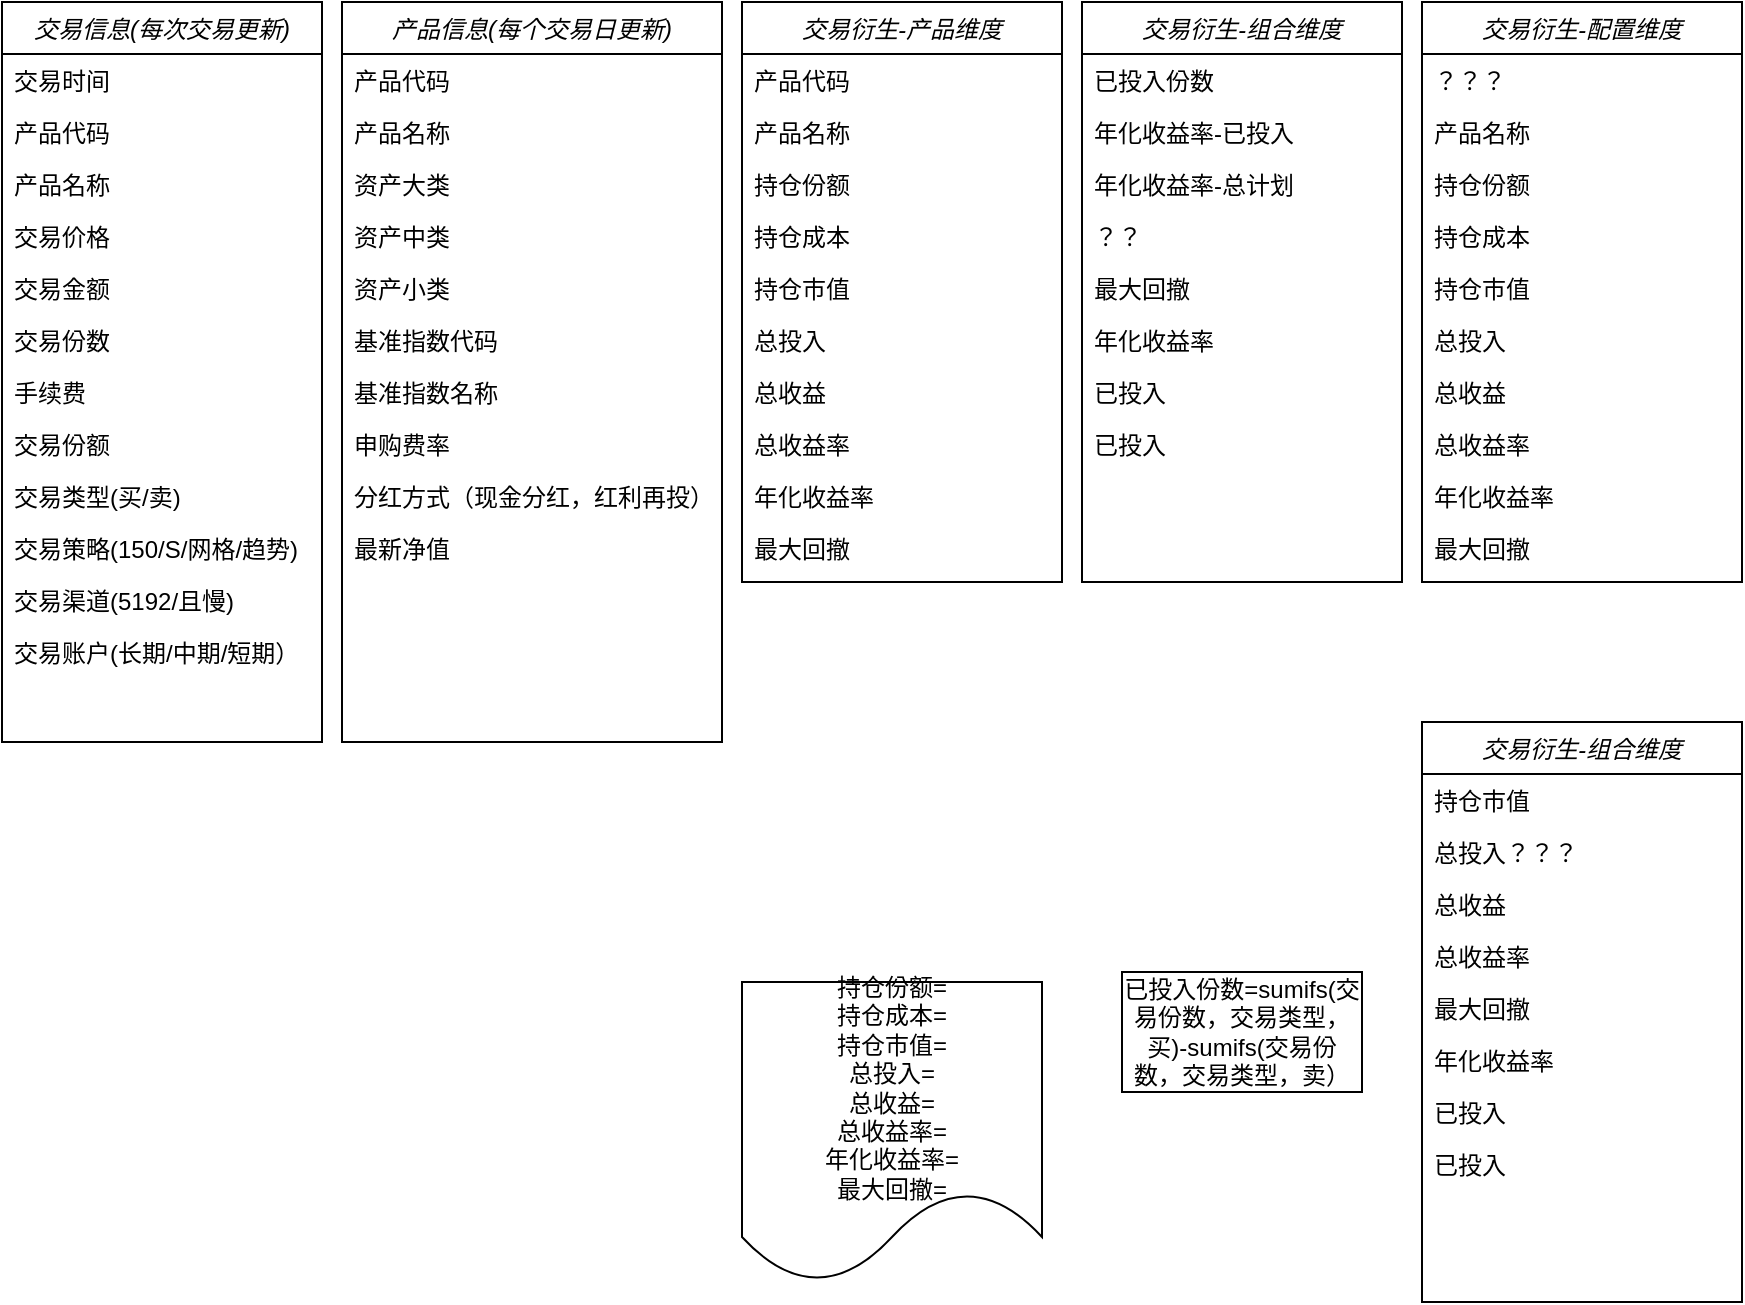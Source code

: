 <mxfile version="21.2.9" type="github">
  <diagram id="C5RBs43oDa-KdzZeNtuy" name="Page-1">
    <mxGraphModel dx="954" dy="536" grid="1" gridSize="10" guides="1" tooltips="1" connect="1" arrows="1" fold="1" page="1" pageScale="1" pageWidth="827" pageHeight="1169" math="0" shadow="0">
      <root>
        <mxCell id="WIyWlLk6GJQsqaUBKTNV-0" />
        <mxCell id="WIyWlLk6GJQsqaUBKTNV-1" parent="WIyWlLk6GJQsqaUBKTNV-0" />
        <mxCell id="zkfFHV4jXpPFQw0GAbJ--0" value="交易衍生-产品维度" style="swimlane;fontStyle=2;align=center;verticalAlign=top;childLayout=stackLayout;horizontal=1;startSize=26;horizontalStack=0;resizeParent=1;resizeLast=0;collapsible=1;marginBottom=0;rounded=0;shadow=0;strokeWidth=1;" parent="WIyWlLk6GJQsqaUBKTNV-1" vertex="1">
          <mxGeometry x="370" y="40" width="160" height="290" as="geometry">
            <mxRectangle x="220" y="120" width="160" height="26" as="alternateBounds" />
          </mxGeometry>
        </mxCell>
        <mxCell id="zkfFHV4jXpPFQw0GAbJ--1" value="产品代码" style="text;align=left;verticalAlign=top;spacingLeft=4;spacingRight=4;overflow=hidden;rotatable=0;points=[[0,0.5],[1,0.5]];portConstraint=eastwest;" parent="zkfFHV4jXpPFQw0GAbJ--0" vertex="1">
          <mxGeometry y="26" width="160" height="26" as="geometry" />
        </mxCell>
        <mxCell id="zkfFHV4jXpPFQw0GAbJ--2" value="产品名称" style="text;align=left;verticalAlign=top;spacingLeft=4;spacingRight=4;overflow=hidden;rotatable=0;points=[[0,0.5],[1,0.5]];portConstraint=eastwest;rounded=0;shadow=0;html=0;" parent="zkfFHV4jXpPFQw0GAbJ--0" vertex="1">
          <mxGeometry y="52" width="160" height="26" as="geometry" />
        </mxCell>
        <mxCell id="zkfFHV4jXpPFQw0GAbJ--3" value="持仓份额" style="text;align=left;verticalAlign=top;spacingLeft=4;spacingRight=4;overflow=hidden;rotatable=0;points=[[0,0.5],[1,0.5]];portConstraint=eastwest;rounded=0;shadow=0;html=0;" parent="zkfFHV4jXpPFQw0GAbJ--0" vertex="1">
          <mxGeometry y="78" width="160" height="26" as="geometry" />
        </mxCell>
        <mxCell id="ITmPzG-bPmOx7RCtOoDD-1" value="持仓成本" style="text;align=left;verticalAlign=top;spacingLeft=4;spacingRight=4;overflow=hidden;rotatable=0;points=[[0,0.5],[1,0.5]];portConstraint=eastwest;rounded=0;shadow=0;html=0;" vertex="1" parent="zkfFHV4jXpPFQw0GAbJ--0">
          <mxGeometry y="104" width="160" height="26" as="geometry" />
        </mxCell>
        <mxCell id="ITmPzG-bPmOx7RCtOoDD-2" value="持仓市值" style="text;align=left;verticalAlign=top;spacingLeft=4;spacingRight=4;overflow=hidden;rotatable=0;points=[[0,0.5],[1,0.5]];portConstraint=eastwest;rounded=0;shadow=0;html=0;" vertex="1" parent="zkfFHV4jXpPFQw0GAbJ--0">
          <mxGeometry y="130" width="160" height="26" as="geometry" />
        </mxCell>
        <mxCell id="ITmPzG-bPmOx7RCtOoDD-3" value="总投入" style="text;align=left;verticalAlign=top;spacingLeft=4;spacingRight=4;overflow=hidden;rotatable=0;points=[[0,0.5],[1,0.5]];portConstraint=eastwest;rounded=0;shadow=0;html=0;" vertex="1" parent="zkfFHV4jXpPFQw0GAbJ--0">
          <mxGeometry y="156" width="160" height="26" as="geometry" />
        </mxCell>
        <mxCell id="ITmPzG-bPmOx7RCtOoDD-5" value="总收益" style="text;align=left;verticalAlign=top;spacingLeft=4;spacingRight=4;overflow=hidden;rotatable=0;points=[[0,0.5],[1,0.5]];portConstraint=eastwest;rounded=0;shadow=0;html=0;" vertex="1" parent="zkfFHV4jXpPFQw0GAbJ--0">
          <mxGeometry y="182" width="160" height="26" as="geometry" />
        </mxCell>
        <mxCell id="ITmPzG-bPmOx7RCtOoDD-6" value="总收益率" style="text;align=left;verticalAlign=top;spacingLeft=4;spacingRight=4;overflow=hidden;rotatable=0;points=[[0,0.5],[1,0.5]];portConstraint=eastwest;rounded=0;shadow=0;html=0;" vertex="1" parent="zkfFHV4jXpPFQw0GAbJ--0">
          <mxGeometry y="208" width="160" height="26" as="geometry" />
        </mxCell>
        <mxCell id="ITmPzG-bPmOx7RCtOoDD-30" value="年化收益率" style="text;align=left;verticalAlign=top;spacingLeft=4;spacingRight=4;overflow=hidden;rotatable=0;points=[[0,0.5],[1,0.5]];portConstraint=eastwest;rounded=0;shadow=0;html=0;" vertex="1" parent="zkfFHV4jXpPFQw0GAbJ--0">
          <mxGeometry y="234" width="160" height="26" as="geometry" />
        </mxCell>
        <mxCell id="ITmPzG-bPmOx7RCtOoDD-31" value="最大回撤" style="text;align=left;verticalAlign=top;spacingLeft=4;spacingRight=4;overflow=hidden;rotatable=0;points=[[0,0.5],[1,0.5]];portConstraint=eastwest;rounded=0;shadow=0;html=0;" vertex="1" parent="zkfFHV4jXpPFQw0GAbJ--0">
          <mxGeometry y="260" width="160" height="26" as="geometry" />
        </mxCell>
        <mxCell id="ITmPzG-bPmOx7RCtOoDD-7" value="交易信息(每次交易更新)" style="swimlane;fontStyle=2;align=center;verticalAlign=top;childLayout=stackLayout;horizontal=1;startSize=26;horizontalStack=0;resizeParent=1;resizeLast=0;collapsible=1;marginBottom=0;rounded=0;shadow=0;strokeWidth=1;" vertex="1" parent="WIyWlLk6GJQsqaUBKTNV-1">
          <mxGeometry y="40" width="160" height="370" as="geometry">
            <mxRectangle x="220" y="120" width="160" height="26" as="alternateBounds" />
          </mxGeometry>
        </mxCell>
        <mxCell id="ITmPzG-bPmOx7RCtOoDD-8" value="交易时间" style="text;align=left;verticalAlign=top;spacingLeft=4;spacingRight=4;overflow=hidden;rotatable=0;points=[[0,0.5],[1,0.5]];portConstraint=eastwest;" vertex="1" parent="ITmPzG-bPmOx7RCtOoDD-7">
          <mxGeometry y="26" width="160" height="26" as="geometry" />
        </mxCell>
        <mxCell id="ITmPzG-bPmOx7RCtOoDD-9" value="产品代码" style="text;align=left;verticalAlign=top;spacingLeft=4;spacingRight=4;overflow=hidden;rotatable=0;points=[[0,0.5],[1,0.5]];portConstraint=eastwest;rounded=0;shadow=0;html=0;" vertex="1" parent="ITmPzG-bPmOx7RCtOoDD-7">
          <mxGeometry y="52" width="160" height="26" as="geometry" />
        </mxCell>
        <mxCell id="ITmPzG-bPmOx7RCtOoDD-10" value="产品名称" style="text;align=left;verticalAlign=top;spacingLeft=4;spacingRight=4;overflow=hidden;rotatable=0;points=[[0,0.5],[1,0.5]];portConstraint=eastwest;rounded=0;shadow=0;html=0;" vertex="1" parent="ITmPzG-bPmOx7RCtOoDD-7">
          <mxGeometry y="78" width="160" height="26" as="geometry" />
        </mxCell>
        <mxCell id="ITmPzG-bPmOx7RCtOoDD-11" value="交易价格" style="text;align=left;verticalAlign=top;spacingLeft=4;spacingRight=4;overflow=hidden;rotatable=0;points=[[0,0.5],[1,0.5]];portConstraint=eastwest;rounded=0;shadow=0;html=0;" vertex="1" parent="ITmPzG-bPmOx7RCtOoDD-7">
          <mxGeometry y="104" width="160" height="26" as="geometry" />
        </mxCell>
        <mxCell id="ITmPzG-bPmOx7RCtOoDD-12" value="交易金额" style="text;align=left;verticalAlign=top;spacingLeft=4;spacingRight=4;overflow=hidden;rotatable=0;points=[[0,0.5],[1,0.5]];portConstraint=eastwest;rounded=0;shadow=0;html=0;" vertex="1" parent="ITmPzG-bPmOx7RCtOoDD-7">
          <mxGeometry y="130" width="160" height="26" as="geometry" />
        </mxCell>
        <mxCell id="ITmPzG-bPmOx7RCtOoDD-79" value="交易份数" style="text;align=left;verticalAlign=top;spacingLeft=4;spacingRight=4;overflow=hidden;rotatable=0;points=[[0,0.5],[1,0.5]];portConstraint=eastwest;rounded=0;shadow=0;html=0;" vertex="1" parent="ITmPzG-bPmOx7RCtOoDD-7">
          <mxGeometry y="156" width="160" height="26" as="geometry" />
        </mxCell>
        <mxCell id="ITmPzG-bPmOx7RCtOoDD-13" value="手续费" style="text;align=left;verticalAlign=top;spacingLeft=4;spacingRight=4;overflow=hidden;rotatable=0;points=[[0,0.5],[1,0.5]];portConstraint=eastwest;rounded=0;shadow=0;html=0;" vertex="1" parent="ITmPzG-bPmOx7RCtOoDD-7">
          <mxGeometry y="182" width="160" height="26" as="geometry" />
        </mxCell>
        <mxCell id="ITmPzG-bPmOx7RCtOoDD-14" value="交易份额" style="text;align=left;verticalAlign=top;spacingLeft=4;spacingRight=4;overflow=hidden;rotatable=0;points=[[0,0.5],[1,0.5]];portConstraint=eastwest;rounded=0;shadow=0;html=0;" vertex="1" parent="ITmPzG-bPmOx7RCtOoDD-7">
          <mxGeometry y="208" width="160" height="26" as="geometry" />
        </mxCell>
        <mxCell id="ITmPzG-bPmOx7RCtOoDD-15" value="交易类型(买/卖)" style="text;align=left;verticalAlign=top;spacingLeft=4;spacingRight=4;overflow=hidden;rotatable=0;points=[[0,0.5],[1,0.5]];portConstraint=eastwest;rounded=0;shadow=0;html=0;" vertex="1" parent="ITmPzG-bPmOx7RCtOoDD-7">
          <mxGeometry y="234" width="160" height="26" as="geometry" />
        </mxCell>
        <mxCell id="ITmPzG-bPmOx7RCtOoDD-39" value="交易策略(150/S/网格/趋势)" style="text;align=left;verticalAlign=top;spacingLeft=4;spacingRight=4;overflow=hidden;rotatable=0;points=[[0,0.5],[1,0.5]];portConstraint=eastwest;rounded=0;shadow=0;html=0;" vertex="1" parent="ITmPzG-bPmOx7RCtOoDD-7">
          <mxGeometry y="260" width="160" height="26" as="geometry" />
        </mxCell>
        <mxCell id="ITmPzG-bPmOx7RCtOoDD-40" value="交易渠道(5192/且慢)" style="text;align=left;verticalAlign=top;spacingLeft=4;spacingRight=4;overflow=hidden;rotatable=0;points=[[0,0.5],[1,0.5]];portConstraint=eastwest;rounded=0;shadow=0;html=0;" vertex="1" parent="ITmPzG-bPmOx7RCtOoDD-7">
          <mxGeometry y="286" width="160" height="26" as="geometry" />
        </mxCell>
        <mxCell id="ITmPzG-bPmOx7RCtOoDD-32" value="交易账户(长期/中期/短期）" style="text;align=left;verticalAlign=top;spacingLeft=4;spacingRight=4;overflow=hidden;rotatable=0;points=[[0,0.5],[1,0.5]];portConstraint=eastwest;rounded=0;shadow=0;html=0;" vertex="1" parent="ITmPzG-bPmOx7RCtOoDD-7">
          <mxGeometry y="312" width="160" height="26" as="geometry" />
        </mxCell>
        <mxCell id="ITmPzG-bPmOx7RCtOoDD-16" value="产品信息(每个交易日更新)" style="swimlane;fontStyle=2;align=center;verticalAlign=top;childLayout=stackLayout;horizontal=1;startSize=26;horizontalStack=0;resizeParent=1;resizeLast=0;collapsible=1;marginBottom=0;rounded=0;shadow=0;strokeWidth=1;" vertex="1" parent="WIyWlLk6GJQsqaUBKTNV-1">
          <mxGeometry x="170" y="40" width="190" height="370" as="geometry">
            <mxRectangle x="220" y="120" width="160" height="26" as="alternateBounds" />
          </mxGeometry>
        </mxCell>
        <mxCell id="ITmPzG-bPmOx7RCtOoDD-17" value="产品代码" style="text;align=left;verticalAlign=top;spacingLeft=4;spacingRight=4;overflow=hidden;rotatable=0;points=[[0,0.5],[1,0.5]];portConstraint=eastwest;" vertex="1" parent="ITmPzG-bPmOx7RCtOoDD-16">
          <mxGeometry y="26" width="190" height="26" as="geometry" />
        </mxCell>
        <mxCell id="ITmPzG-bPmOx7RCtOoDD-18" value="产品名称" style="text;align=left;verticalAlign=top;spacingLeft=4;spacingRight=4;overflow=hidden;rotatable=0;points=[[0,0.5],[1,0.5]];portConstraint=eastwest;rounded=0;shadow=0;html=0;" vertex="1" parent="ITmPzG-bPmOx7RCtOoDD-16">
          <mxGeometry y="52" width="190" height="26" as="geometry" />
        </mxCell>
        <mxCell id="ITmPzG-bPmOx7RCtOoDD-19" value="资产大类" style="text;align=left;verticalAlign=top;spacingLeft=4;spacingRight=4;overflow=hidden;rotatable=0;points=[[0,0.5],[1,0.5]];portConstraint=eastwest;rounded=0;shadow=0;html=0;" vertex="1" parent="ITmPzG-bPmOx7RCtOoDD-16">
          <mxGeometry y="78" width="190" height="26" as="geometry" />
        </mxCell>
        <mxCell id="ITmPzG-bPmOx7RCtOoDD-21" value="资产中类" style="text;align=left;verticalAlign=top;spacingLeft=4;spacingRight=4;overflow=hidden;rotatable=0;points=[[0,0.5],[1,0.5]];portConstraint=eastwest;rounded=0;shadow=0;html=0;" vertex="1" parent="ITmPzG-bPmOx7RCtOoDD-16">
          <mxGeometry y="104" width="190" height="26" as="geometry" />
        </mxCell>
        <mxCell id="ITmPzG-bPmOx7RCtOoDD-22" value="资产小类" style="text;align=left;verticalAlign=top;spacingLeft=4;spacingRight=4;overflow=hidden;rotatable=0;points=[[0,0.5],[1,0.5]];portConstraint=eastwest;rounded=0;shadow=0;html=0;" vertex="1" parent="ITmPzG-bPmOx7RCtOoDD-16">
          <mxGeometry y="130" width="190" height="26" as="geometry" />
        </mxCell>
        <mxCell id="ITmPzG-bPmOx7RCtOoDD-23" value="基准指数代码" style="text;align=left;verticalAlign=top;spacingLeft=4;spacingRight=4;overflow=hidden;rotatable=0;points=[[0,0.5],[1,0.5]];portConstraint=eastwest;rounded=0;shadow=0;html=0;" vertex="1" parent="ITmPzG-bPmOx7RCtOoDD-16">
          <mxGeometry y="156" width="190" height="26" as="geometry" />
        </mxCell>
        <mxCell id="ITmPzG-bPmOx7RCtOoDD-24" value="基准指数名称" style="text;align=left;verticalAlign=top;spacingLeft=4;spacingRight=4;overflow=hidden;rotatable=0;points=[[0,0.5],[1,0.5]];portConstraint=eastwest;rounded=0;shadow=0;html=0;" vertex="1" parent="ITmPzG-bPmOx7RCtOoDD-16">
          <mxGeometry y="182" width="190" height="26" as="geometry" />
        </mxCell>
        <mxCell id="ITmPzG-bPmOx7RCtOoDD-25" value="申购费率" style="text;align=left;verticalAlign=top;spacingLeft=4;spacingRight=4;overflow=hidden;rotatable=0;points=[[0,0.5],[1,0.5]];portConstraint=eastwest;rounded=0;shadow=0;html=0;" vertex="1" parent="ITmPzG-bPmOx7RCtOoDD-16">
          <mxGeometry y="208" width="190" height="26" as="geometry" />
        </mxCell>
        <mxCell id="ITmPzG-bPmOx7RCtOoDD-26" value="分红方式（现金分红，红利再投）" style="text;align=left;verticalAlign=top;spacingLeft=4;spacingRight=4;overflow=hidden;rotatable=0;points=[[0,0.5],[1,0.5]];portConstraint=eastwest;rounded=0;shadow=0;html=0;" vertex="1" parent="ITmPzG-bPmOx7RCtOoDD-16">
          <mxGeometry y="234" width="190" height="26" as="geometry" />
        </mxCell>
        <mxCell id="ITmPzG-bPmOx7RCtOoDD-27" value="最新净值" style="text;align=left;verticalAlign=top;spacingLeft=4;spacingRight=4;overflow=hidden;rotatable=0;points=[[0,0.5],[1,0.5]];portConstraint=eastwest;rounded=0;shadow=0;html=0;" vertex="1" parent="ITmPzG-bPmOx7RCtOoDD-16">
          <mxGeometry y="260" width="190" height="26" as="geometry" />
        </mxCell>
        <mxCell id="ITmPzG-bPmOx7RCtOoDD-41" value="交易衍生-组合维度" style="swimlane;fontStyle=2;align=center;verticalAlign=top;childLayout=stackLayout;horizontal=1;startSize=26;horizontalStack=0;resizeParent=1;resizeLast=0;collapsible=1;marginBottom=0;rounded=0;shadow=0;strokeWidth=1;" vertex="1" parent="WIyWlLk6GJQsqaUBKTNV-1">
          <mxGeometry x="540" y="40" width="160" height="290" as="geometry">
            <mxRectangle x="220" y="120" width="160" height="26" as="alternateBounds" />
          </mxGeometry>
        </mxCell>
        <mxCell id="ITmPzG-bPmOx7RCtOoDD-46" value="已投入份数" style="text;align=left;verticalAlign=top;spacingLeft=4;spacingRight=4;overflow=hidden;rotatable=0;points=[[0,0.5],[1,0.5]];portConstraint=eastwest;rounded=0;shadow=0;html=0;" vertex="1" parent="ITmPzG-bPmOx7RCtOoDD-41">
          <mxGeometry y="26" width="160" height="26" as="geometry" />
        </mxCell>
        <mxCell id="ITmPzG-bPmOx7RCtOoDD-47" value="年化收益率-已投入" style="text;align=left;verticalAlign=top;spacingLeft=4;spacingRight=4;overflow=hidden;rotatable=0;points=[[0,0.5],[1,0.5]];portConstraint=eastwest;rounded=0;shadow=0;html=0;" vertex="1" parent="ITmPzG-bPmOx7RCtOoDD-41">
          <mxGeometry y="52" width="160" height="26" as="geometry" />
        </mxCell>
        <mxCell id="ITmPzG-bPmOx7RCtOoDD-48" value="年化收益率-总计划" style="text;align=left;verticalAlign=top;spacingLeft=4;spacingRight=4;overflow=hidden;rotatable=0;points=[[0,0.5],[1,0.5]];portConstraint=eastwest;rounded=0;shadow=0;html=0;" vertex="1" parent="ITmPzG-bPmOx7RCtOoDD-41">
          <mxGeometry y="78" width="160" height="26" as="geometry" />
        </mxCell>
        <mxCell id="ITmPzG-bPmOx7RCtOoDD-49" value="？？" style="text;align=left;verticalAlign=top;spacingLeft=4;spacingRight=4;overflow=hidden;rotatable=0;points=[[0,0.5],[1,0.5]];portConstraint=eastwest;rounded=0;shadow=0;html=0;" vertex="1" parent="ITmPzG-bPmOx7RCtOoDD-41">
          <mxGeometry y="104" width="160" height="26" as="geometry" />
        </mxCell>
        <mxCell id="ITmPzG-bPmOx7RCtOoDD-51" value="最大回撤" style="text;align=left;verticalAlign=top;spacingLeft=4;spacingRight=4;overflow=hidden;rotatable=0;points=[[0,0.5],[1,0.5]];portConstraint=eastwest;rounded=0;shadow=0;html=0;" vertex="1" parent="ITmPzG-bPmOx7RCtOoDD-41">
          <mxGeometry y="130" width="160" height="26" as="geometry" />
        </mxCell>
        <mxCell id="ITmPzG-bPmOx7RCtOoDD-50" value="年化收益率" style="text;align=left;verticalAlign=top;spacingLeft=4;spacingRight=4;overflow=hidden;rotatable=0;points=[[0,0.5],[1,0.5]];portConstraint=eastwest;rounded=0;shadow=0;html=0;" vertex="1" parent="ITmPzG-bPmOx7RCtOoDD-41">
          <mxGeometry y="156" width="160" height="26" as="geometry" />
        </mxCell>
        <mxCell id="ITmPzG-bPmOx7RCtOoDD-63" value="已投入" style="text;align=left;verticalAlign=top;spacingLeft=4;spacingRight=4;overflow=hidden;rotatable=0;points=[[0,0.5],[1,0.5]];portConstraint=eastwest;rounded=0;shadow=0;html=0;" vertex="1" parent="ITmPzG-bPmOx7RCtOoDD-41">
          <mxGeometry y="182" width="160" height="26" as="geometry" />
        </mxCell>
        <mxCell id="ITmPzG-bPmOx7RCtOoDD-66" value="已投入" style="text;align=left;verticalAlign=top;spacingLeft=4;spacingRight=4;overflow=hidden;rotatable=0;points=[[0,0.5],[1,0.5]];portConstraint=eastwest;rounded=0;shadow=0;html=0;" vertex="1" parent="ITmPzG-bPmOx7RCtOoDD-41">
          <mxGeometry y="208" width="160" height="26" as="geometry" />
        </mxCell>
        <mxCell id="ITmPzG-bPmOx7RCtOoDD-52" value="交易衍生-配置维度" style="swimlane;fontStyle=2;align=center;verticalAlign=top;childLayout=stackLayout;horizontal=1;startSize=26;horizontalStack=0;resizeParent=1;resizeLast=0;collapsible=1;marginBottom=0;rounded=0;shadow=0;strokeWidth=1;" vertex="1" parent="WIyWlLk6GJQsqaUBKTNV-1">
          <mxGeometry x="710" y="40" width="160" height="290" as="geometry">
            <mxRectangle x="220" y="120" width="160" height="26" as="alternateBounds" />
          </mxGeometry>
        </mxCell>
        <mxCell id="ITmPzG-bPmOx7RCtOoDD-53" value="？？？" style="text;align=left;verticalAlign=top;spacingLeft=4;spacingRight=4;overflow=hidden;rotatable=0;points=[[0,0.5],[1,0.5]];portConstraint=eastwest;" vertex="1" parent="ITmPzG-bPmOx7RCtOoDD-52">
          <mxGeometry y="26" width="160" height="26" as="geometry" />
        </mxCell>
        <mxCell id="ITmPzG-bPmOx7RCtOoDD-54" value="产品名称" style="text;align=left;verticalAlign=top;spacingLeft=4;spacingRight=4;overflow=hidden;rotatable=0;points=[[0,0.5],[1,0.5]];portConstraint=eastwest;rounded=0;shadow=0;html=0;" vertex="1" parent="ITmPzG-bPmOx7RCtOoDD-52">
          <mxGeometry y="52" width="160" height="26" as="geometry" />
        </mxCell>
        <mxCell id="ITmPzG-bPmOx7RCtOoDD-55" value="持仓份额" style="text;align=left;verticalAlign=top;spacingLeft=4;spacingRight=4;overflow=hidden;rotatable=0;points=[[0,0.5],[1,0.5]];portConstraint=eastwest;rounded=0;shadow=0;html=0;" vertex="1" parent="ITmPzG-bPmOx7RCtOoDD-52">
          <mxGeometry y="78" width="160" height="26" as="geometry" />
        </mxCell>
        <mxCell id="ITmPzG-bPmOx7RCtOoDD-56" value="持仓成本" style="text;align=left;verticalAlign=top;spacingLeft=4;spacingRight=4;overflow=hidden;rotatable=0;points=[[0,0.5],[1,0.5]];portConstraint=eastwest;rounded=0;shadow=0;html=0;" vertex="1" parent="ITmPzG-bPmOx7RCtOoDD-52">
          <mxGeometry y="104" width="160" height="26" as="geometry" />
        </mxCell>
        <mxCell id="ITmPzG-bPmOx7RCtOoDD-57" value="持仓市值" style="text;align=left;verticalAlign=top;spacingLeft=4;spacingRight=4;overflow=hidden;rotatable=0;points=[[0,0.5],[1,0.5]];portConstraint=eastwest;rounded=0;shadow=0;html=0;" vertex="1" parent="ITmPzG-bPmOx7RCtOoDD-52">
          <mxGeometry y="130" width="160" height="26" as="geometry" />
        </mxCell>
        <mxCell id="ITmPzG-bPmOx7RCtOoDD-58" value="总投入" style="text;align=left;verticalAlign=top;spacingLeft=4;spacingRight=4;overflow=hidden;rotatable=0;points=[[0,0.5],[1,0.5]];portConstraint=eastwest;rounded=0;shadow=0;html=0;" vertex="1" parent="ITmPzG-bPmOx7RCtOoDD-52">
          <mxGeometry y="156" width="160" height="26" as="geometry" />
        </mxCell>
        <mxCell id="ITmPzG-bPmOx7RCtOoDD-59" value="总收益" style="text;align=left;verticalAlign=top;spacingLeft=4;spacingRight=4;overflow=hidden;rotatable=0;points=[[0,0.5],[1,0.5]];portConstraint=eastwest;rounded=0;shadow=0;html=0;" vertex="1" parent="ITmPzG-bPmOx7RCtOoDD-52">
          <mxGeometry y="182" width="160" height="26" as="geometry" />
        </mxCell>
        <mxCell id="ITmPzG-bPmOx7RCtOoDD-60" value="总收益率" style="text;align=left;verticalAlign=top;spacingLeft=4;spacingRight=4;overflow=hidden;rotatable=0;points=[[0,0.5],[1,0.5]];portConstraint=eastwest;rounded=0;shadow=0;html=0;" vertex="1" parent="ITmPzG-bPmOx7RCtOoDD-52">
          <mxGeometry y="208" width="160" height="26" as="geometry" />
        </mxCell>
        <mxCell id="ITmPzG-bPmOx7RCtOoDD-61" value="年化收益率" style="text;align=left;verticalAlign=top;spacingLeft=4;spacingRight=4;overflow=hidden;rotatable=0;points=[[0,0.5],[1,0.5]];portConstraint=eastwest;rounded=0;shadow=0;html=0;" vertex="1" parent="ITmPzG-bPmOx7RCtOoDD-52">
          <mxGeometry y="234" width="160" height="26" as="geometry" />
        </mxCell>
        <mxCell id="ITmPzG-bPmOx7RCtOoDD-62" value="最大回撤" style="text;align=left;verticalAlign=top;spacingLeft=4;spacingRight=4;overflow=hidden;rotatable=0;points=[[0,0.5],[1,0.5]];portConstraint=eastwest;rounded=0;shadow=0;html=0;" vertex="1" parent="ITmPzG-bPmOx7RCtOoDD-52">
          <mxGeometry y="260" width="160" height="26" as="geometry" />
        </mxCell>
        <mxCell id="ITmPzG-bPmOx7RCtOoDD-67" value="交易衍生-组合维度" style="swimlane;fontStyle=2;align=center;verticalAlign=top;childLayout=stackLayout;horizontal=1;startSize=26;horizontalStack=0;resizeParent=1;resizeLast=0;collapsible=1;marginBottom=0;rounded=0;shadow=0;strokeWidth=1;" vertex="1" parent="WIyWlLk6GJQsqaUBKTNV-1">
          <mxGeometry x="710" y="400" width="160" height="290" as="geometry">
            <mxRectangle x="220" y="120" width="160" height="26" as="alternateBounds" />
          </mxGeometry>
        </mxCell>
        <mxCell id="ITmPzG-bPmOx7RCtOoDD-68" value="持仓市值" style="text;align=left;verticalAlign=top;spacingLeft=4;spacingRight=4;overflow=hidden;rotatable=0;points=[[0,0.5],[1,0.5]];portConstraint=eastwest;rounded=0;shadow=0;html=0;" vertex="1" parent="ITmPzG-bPmOx7RCtOoDD-67">
          <mxGeometry y="26" width="160" height="26" as="geometry" />
        </mxCell>
        <mxCell id="ITmPzG-bPmOx7RCtOoDD-69" value="总投入？？？" style="text;align=left;verticalAlign=top;spacingLeft=4;spacingRight=4;overflow=hidden;rotatable=0;points=[[0,0.5],[1,0.5]];portConstraint=eastwest;rounded=0;shadow=0;html=0;" vertex="1" parent="ITmPzG-bPmOx7RCtOoDD-67">
          <mxGeometry y="52" width="160" height="26" as="geometry" />
        </mxCell>
        <mxCell id="ITmPzG-bPmOx7RCtOoDD-70" value="总收益" style="text;align=left;verticalAlign=top;spacingLeft=4;spacingRight=4;overflow=hidden;rotatable=0;points=[[0,0.5],[1,0.5]];portConstraint=eastwest;rounded=0;shadow=0;html=0;" vertex="1" parent="ITmPzG-bPmOx7RCtOoDD-67">
          <mxGeometry y="78" width="160" height="26" as="geometry" />
        </mxCell>
        <mxCell id="ITmPzG-bPmOx7RCtOoDD-71" value="总收益率" style="text;align=left;verticalAlign=top;spacingLeft=4;spacingRight=4;overflow=hidden;rotatable=0;points=[[0,0.5],[1,0.5]];portConstraint=eastwest;rounded=0;shadow=0;html=0;" vertex="1" parent="ITmPzG-bPmOx7RCtOoDD-67">
          <mxGeometry y="104" width="160" height="26" as="geometry" />
        </mxCell>
        <mxCell id="ITmPzG-bPmOx7RCtOoDD-72" value="最大回撤" style="text;align=left;verticalAlign=top;spacingLeft=4;spacingRight=4;overflow=hidden;rotatable=0;points=[[0,0.5],[1,0.5]];portConstraint=eastwest;rounded=0;shadow=0;html=0;" vertex="1" parent="ITmPzG-bPmOx7RCtOoDD-67">
          <mxGeometry y="130" width="160" height="26" as="geometry" />
        </mxCell>
        <mxCell id="ITmPzG-bPmOx7RCtOoDD-73" value="年化收益率" style="text;align=left;verticalAlign=top;spacingLeft=4;spacingRight=4;overflow=hidden;rotatable=0;points=[[0,0.5],[1,0.5]];portConstraint=eastwest;rounded=0;shadow=0;html=0;" vertex="1" parent="ITmPzG-bPmOx7RCtOoDD-67">
          <mxGeometry y="156" width="160" height="26" as="geometry" />
        </mxCell>
        <mxCell id="ITmPzG-bPmOx7RCtOoDD-74" value="已投入" style="text;align=left;verticalAlign=top;spacingLeft=4;spacingRight=4;overflow=hidden;rotatable=0;points=[[0,0.5],[1,0.5]];portConstraint=eastwest;rounded=0;shadow=0;html=0;" vertex="1" parent="ITmPzG-bPmOx7RCtOoDD-67">
          <mxGeometry y="182" width="160" height="26" as="geometry" />
        </mxCell>
        <mxCell id="ITmPzG-bPmOx7RCtOoDD-75" value="已投入" style="text;align=left;verticalAlign=top;spacingLeft=4;spacingRight=4;overflow=hidden;rotatable=0;points=[[0,0.5],[1,0.5]];portConstraint=eastwest;rounded=0;shadow=0;html=0;" vertex="1" parent="ITmPzG-bPmOx7RCtOoDD-67">
          <mxGeometry y="208" width="160" height="26" as="geometry" />
        </mxCell>
        <mxCell id="ITmPzG-bPmOx7RCtOoDD-76" value="持仓份额=&lt;br&gt;持仓成本=&lt;br&gt;持仓市值=&lt;br&gt;总投入=&lt;br&gt;总收益=&lt;br&gt;总收益率=&lt;br&gt;年化收益率=&lt;br&gt;最大回撤=" style="shape=document;whiteSpace=wrap;html=1;boundedLbl=1;" vertex="1" parent="WIyWlLk6GJQsqaUBKTNV-1">
          <mxGeometry x="370" y="530" width="150" height="150" as="geometry" />
        </mxCell>
        <mxCell id="ITmPzG-bPmOx7RCtOoDD-80" value="已投入份数=sumifs(交易份数，交易类型，买)-sumifs(交易份数，交易类型，卖）" style="rounded=0;whiteSpace=wrap;html=1;" vertex="1" parent="WIyWlLk6GJQsqaUBKTNV-1">
          <mxGeometry x="560" y="525" width="120" height="60" as="geometry" />
        </mxCell>
      </root>
    </mxGraphModel>
  </diagram>
</mxfile>
